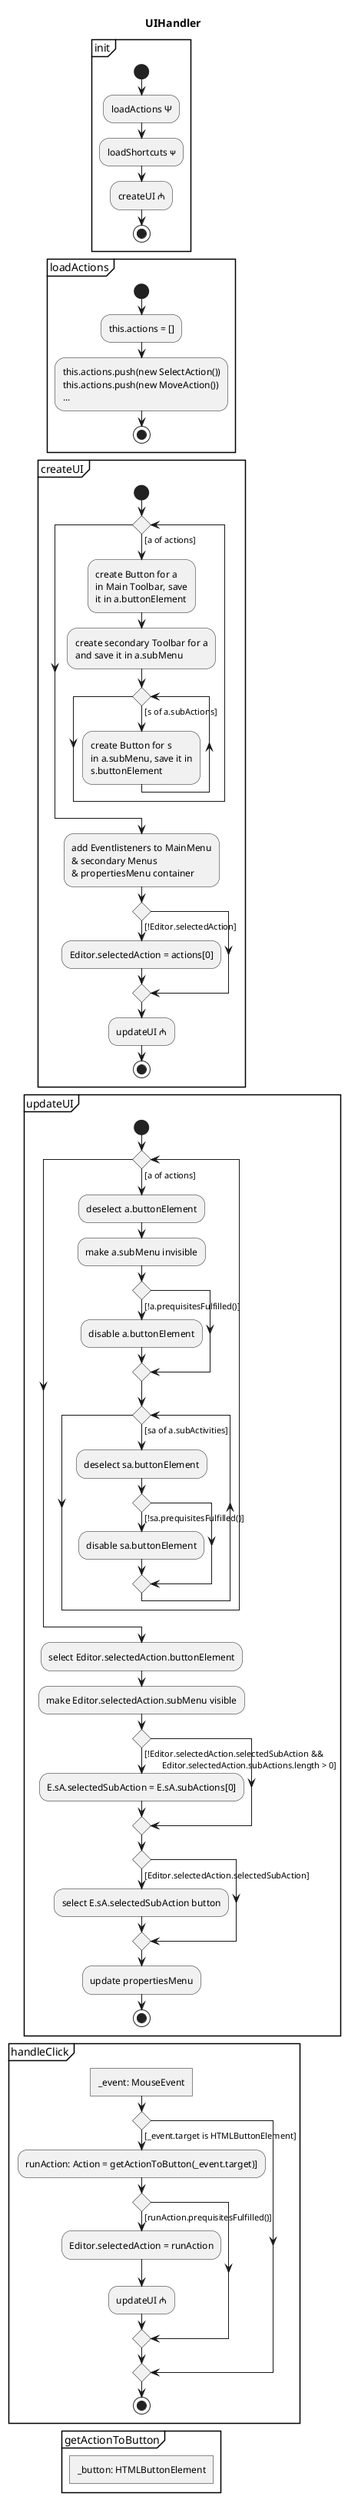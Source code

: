 @startuml UIHandler
skinparam monochrome true

title UIHandler

partition init {
	start
	:loadActions Ѱ;
	:loadShortcuts ᴪ;
	:createUI ₼;
	stop 
}
break

partition loadActions{
	start
	:this.actions = [];
	:this.actions.push(new SelectAction())
	this.actions.push(new MoveAction())
	...;
	stop
}

break

partition createUI {
	start
	while () is ([a of actions])
		:create Button for a
		in Main Toolbar, save
		it in a.buttonElement;
		:create secondary Toolbar for a
		and save it in a.subMenu;
		while () is ([s of a.subActions])
			:create Button for s
			in a.subMenu, save it in
			s.buttonElement;
		endwhile
	endwhile
	:add Eventlisteners to MainMenu 
	& secondary Menus 
	& propertiesMenu container;
	if () then([!Editor.selectedAction])
		:Editor.selectedAction = actions[0];
	endif
	:updateUI ₼;
	stop
}

break

partition updateUI {
	start
	while () is ([a of actions])
		:deselect a.buttonElement;
		:make a.subMenu invisible;
		if() then ([!a.prequisitesFulfilled()])
			:disable a.buttonElement;
		endif
		while () is ([sa of a.subActivities])
			:deselect sa.buttonElement;
			if() then ([!sa.prequisitesFulfilled()])
				:disable sa.buttonElement;
			endif
		endwhile
	endwhile
	:select Editor.selectedAction.buttonElement;
	:make Editor.selectedAction.subMenu visible;
	if() then ([!Editor.selectedAction.selectedSubAction &&
	Editor.selectedAction.subActions.length > 0])
		:E.sA.selectedSubAction = E.sA.subActions[0];
	endif
	if() then ([Editor.selectedAction.selectedSubAction])
		:select E.sA.selectedSubAction button;
	endif
	:update propertiesMenu;
	stop
}

break

partition handleClick{
	:_event: MouseEvent]
	if() then ([_event.target is HTMLButtonElement])
		:runAction: Action = getActionToButton(_event.target)];
		if() then([runAction.prequisitesFulfilled()])
			:Editor.selectedAction = runAction;
			:updateUI ₼;
		endif
	endif
	stop
}

break

partition getActionToButton{
	:_button: HTMLButtonElement]
}

@enduml